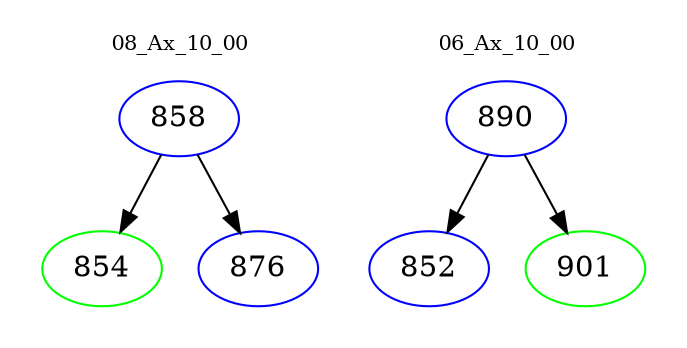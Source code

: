digraph{
subgraph cluster_0 {
color = white
label = "08_Ax_10_00";
fontsize=10;
T0_858 [label="858", color="blue"]
T0_858 -> T0_854 [color="black"]
T0_854 [label="854", color="green"]
T0_858 -> T0_876 [color="black"]
T0_876 [label="876", color="blue"]
}
subgraph cluster_1 {
color = white
label = "06_Ax_10_00";
fontsize=10;
T1_890 [label="890", color="blue"]
T1_890 -> T1_852 [color="black"]
T1_852 [label="852", color="blue"]
T1_890 -> T1_901 [color="black"]
T1_901 [label="901", color="green"]
}
}
